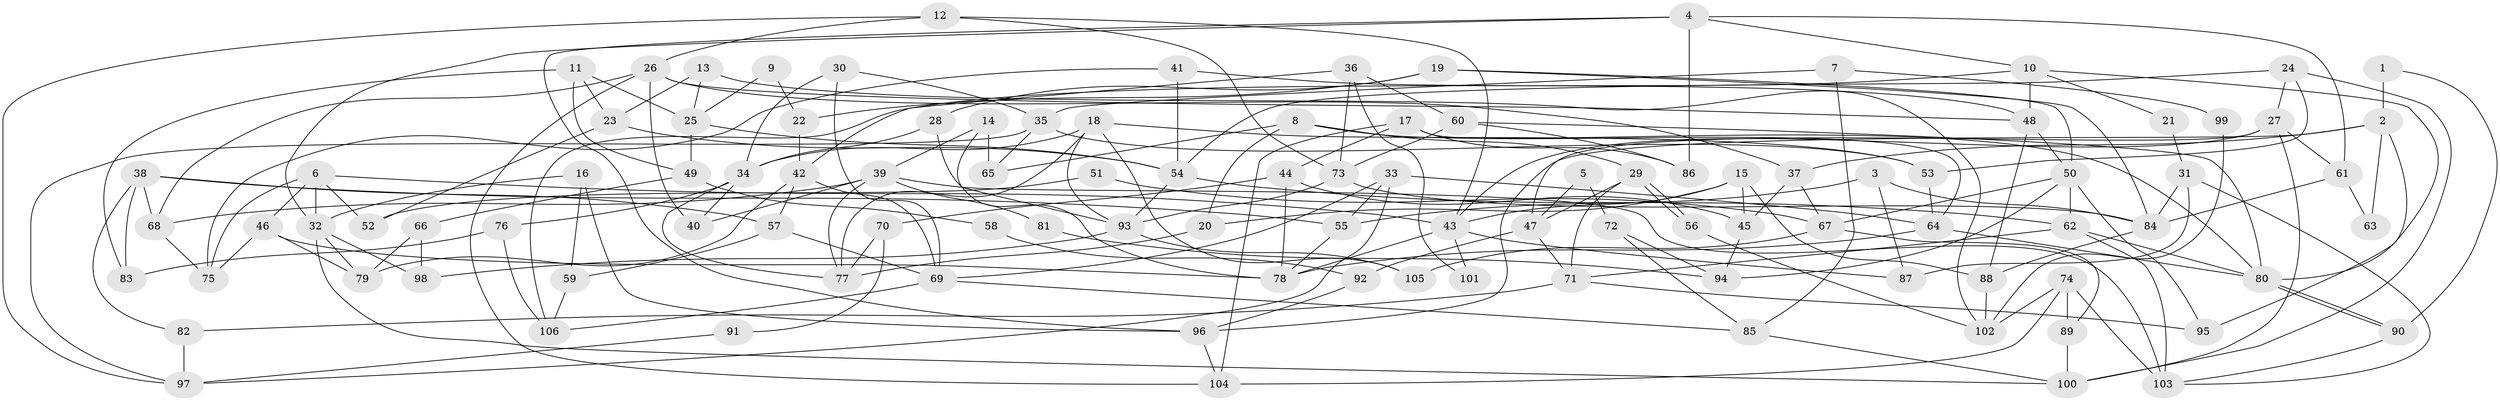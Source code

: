 // coarse degree distribution, {2: 0.06666666666666667, 3: 0.2, 4: 0.26666666666666666, 5: 0.18666666666666668, 6: 0.2, 7: 0.04, 9: 0.02666666666666667, 8: 0.013333333333333334}
// Generated by graph-tools (version 1.1) at 2025/37/03/04/25 23:37:14]
// undirected, 106 vertices, 212 edges
graph export_dot {
  node [color=gray90,style=filled];
  1;
  2;
  3;
  4;
  5;
  6;
  7;
  8;
  9;
  10;
  11;
  12;
  13;
  14;
  15;
  16;
  17;
  18;
  19;
  20;
  21;
  22;
  23;
  24;
  25;
  26;
  27;
  28;
  29;
  30;
  31;
  32;
  33;
  34;
  35;
  36;
  37;
  38;
  39;
  40;
  41;
  42;
  43;
  44;
  45;
  46;
  47;
  48;
  49;
  50;
  51;
  52;
  53;
  54;
  55;
  56;
  57;
  58;
  59;
  60;
  61;
  62;
  63;
  64;
  65;
  66;
  67;
  68;
  69;
  70;
  71;
  72;
  73;
  74;
  75;
  76;
  77;
  78;
  79;
  80;
  81;
  82;
  83;
  84;
  85;
  86;
  87;
  88;
  89;
  90;
  91;
  92;
  93;
  94;
  95;
  96;
  97;
  98;
  99;
  100;
  101;
  102;
  103;
  104;
  105;
  106;
  1 -- 90;
  1 -- 2;
  2 -- 37;
  2 -- 95;
  2 -- 63;
  2 -- 96;
  3 -- 55;
  3 -- 84;
  3 -- 87;
  4 -- 96;
  4 -- 61;
  4 -- 10;
  4 -- 32;
  4 -- 86;
  5 -- 72;
  5 -- 47;
  6 -- 75;
  6 -- 32;
  6 -- 43;
  6 -- 46;
  6 -- 52;
  7 -- 85;
  7 -- 35;
  7 -- 99;
  8 -- 80;
  8 -- 29;
  8 -- 20;
  8 -- 65;
  9 -- 22;
  9 -- 25;
  10 -- 48;
  10 -- 21;
  10 -- 80;
  10 -- 106;
  11 -- 49;
  11 -- 83;
  11 -- 23;
  11 -- 25;
  12 -- 26;
  12 -- 43;
  12 -- 73;
  12 -- 97;
  13 -- 25;
  13 -- 102;
  13 -- 23;
  14 -- 78;
  14 -- 65;
  14 -- 39;
  15 -- 20;
  15 -- 45;
  15 -- 43;
  15 -- 88;
  16 -- 96;
  16 -- 59;
  16 -- 32;
  17 -- 64;
  17 -- 86;
  17 -- 44;
  17 -- 104;
  18 -- 53;
  18 -- 93;
  18 -- 34;
  18 -- 77;
  18 -- 105;
  19 -- 84;
  19 -- 50;
  19 -- 22;
  19 -- 28;
  20 -- 77;
  21 -- 31;
  22 -- 42;
  23 -- 52;
  23 -- 54;
  24 -- 53;
  24 -- 27;
  24 -- 54;
  24 -- 100;
  25 -- 54;
  25 -- 49;
  26 -- 104;
  26 -- 48;
  26 -- 37;
  26 -- 40;
  26 -- 68;
  27 -- 43;
  27 -- 100;
  27 -- 47;
  27 -- 61;
  28 -- 34;
  28 -- 93;
  29 -- 56;
  29 -- 56;
  29 -- 47;
  29 -- 71;
  30 -- 69;
  30 -- 34;
  30 -- 35;
  31 -- 103;
  31 -- 87;
  31 -- 84;
  32 -- 79;
  32 -- 98;
  32 -- 100;
  33 -- 55;
  33 -- 64;
  33 -- 69;
  33 -- 97;
  34 -- 77;
  34 -- 40;
  34 -- 76;
  35 -- 97;
  35 -- 53;
  35 -- 65;
  36 -- 60;
  36 -- 73;
  36 -- 42;
  36 -- 101;
  37 -- 67;
  37 -- 45;
  38 -- 82;
  38 -- 68;
  38 -- 55;
  38 -- 57;
  38 -- 83;
  39 -- 40;
  39 -- 68;
  39 -- 77;
  39 -- 81;
  39 -- 103;
  41 -- 54;
  41 -- 75;
  41 -- 48;
  42 -- 69;
  42 -- 57;
  42 -- 79;
  43 -- 78;
  43 -- 87;
  43 -- 101;
  44 -- 78;
  44 -- 45;
  44 -- 70;
  45 -- 94;
  46 -- 79;
  46 -- 75;
  46 -- 78;
  47 -- 71;
  47 -- 92;
  48 -- 88;
  48 -- 50;
  49 -- 66;
  49 -- 58;
  50 -- 62;
  50 -- 67;
  50 -- 94;
  50 -- 95;
  51 -- 67;
  51 -- 52;
  53 -- 64;
  54 -- 62;
  54 -- 93;
  55 -- 78;
  56 -- 102;
  57 -- 59;
  57 -- 69;
  58 -- 92;
  59 -- 106;
  60 -- 73;
  60 -- 80;
  60 -- 86;
  61 -- 84;
  61 -- 63;
  62 -- 80;
  62 -- 71;
  62 -- 103;
  64 -- 78;
  64 -- 80;
  66 -- 98;
  66 -- 79;
  67 -- 105;
  67 -- 89;
  68 -- 75;
  69 -- 85;
  69 -- 106;
  70 -- 77;
  70 -- 91;
  71 -- 82;
  71 -- 95;
  72 -- 94;
  72 -- 85;
  73 -- 93;
  73 -- 84;
  74 -- 89;
  74 -- 103;
  74 -- 102;
  74 -- 104;
  76 -- 106;
  76 -- 83;
  80 -- 90;
  80 -- 90;
  81 -- 94;
  82 -- 97;
  84 -- 88;
  85 -- 100;
  88 -- 102;
  89 -- 100;
  90 -- 103;
  91 -- 97;
  92 -- 96;
  93 -- 98;
  93 -- 105;
  96 -- 104;
  99 -- 102;
}
